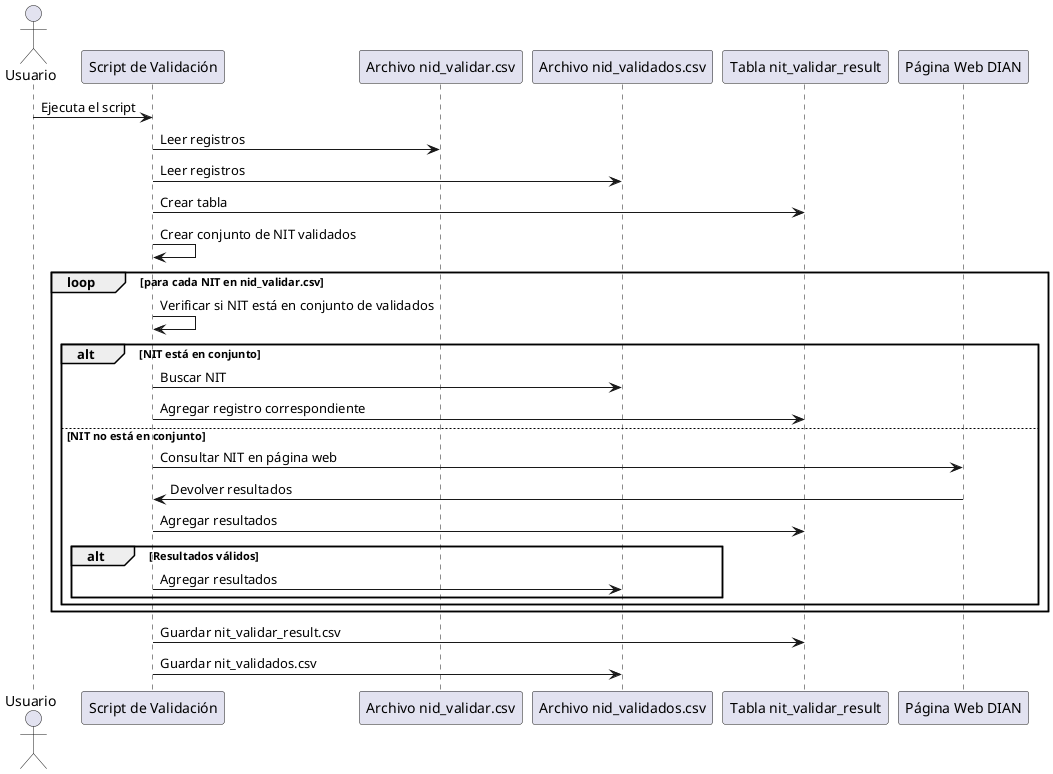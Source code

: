 @startuml
actor Usuario
participant "Script de Validación" as Script
participant "Archivo nid_validar.csv" as ValidarCSV
participant "Archivo nid_validados.csv" as ValidadosCSV
participant "Tabla nit_validar_result" as ValidarResult
participant "Página Web DIAN" as DIAN

Usuario -> Script: Ejecuta el script
Script -> ValidarCSV: Leer registros
Script -> ValidadosCSV: Leer registros
Script -> ValidarResult: Crear tabla

Script -> Script: Crear conjunto de NIT validados
loop para cada NIT en nid_validar.csv
    Script -> Script: Verificar si NIT está en conjunto de validados
    alt NIT está en conjunto
        Script -> ValidadosCSV: Buscar NIT
        Script -> ValidarResult: Agregar registro correspondiente
    else NIT no está en conjunto
        Script -> DIAN: Consultar NIT en página web
        DIAN -> Script: Devolver resultados
        Script -> ValidarResult: Agregar resultados
        alt Resultados válidos
            Script -> ValidadosCSV: Agregar resultados
        end
    end
end

Script -> ValidarResult: Guardar nit_validar_result.csv
Script -> ValidadosCSV: Guardar nit_validados.csv
@enduml

    
